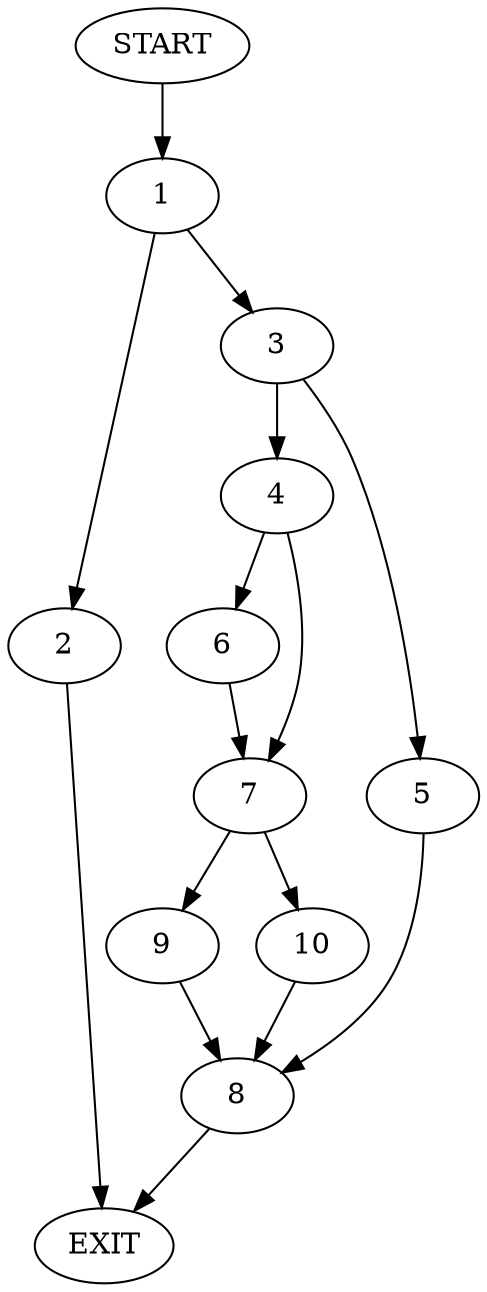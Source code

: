 digraph {
0 [label="START"]
11 [label="EXIT"]
0 -> 1
1 -> 2
1 -> 3
3 -> 4
3 -> 5
2 -> 11
4 -> 6
4 -> 7
5 -> 8
6 -> 7
7 -> 9
7 -> 10
9 -> 8
10 -> 8
8 -> 11
}
